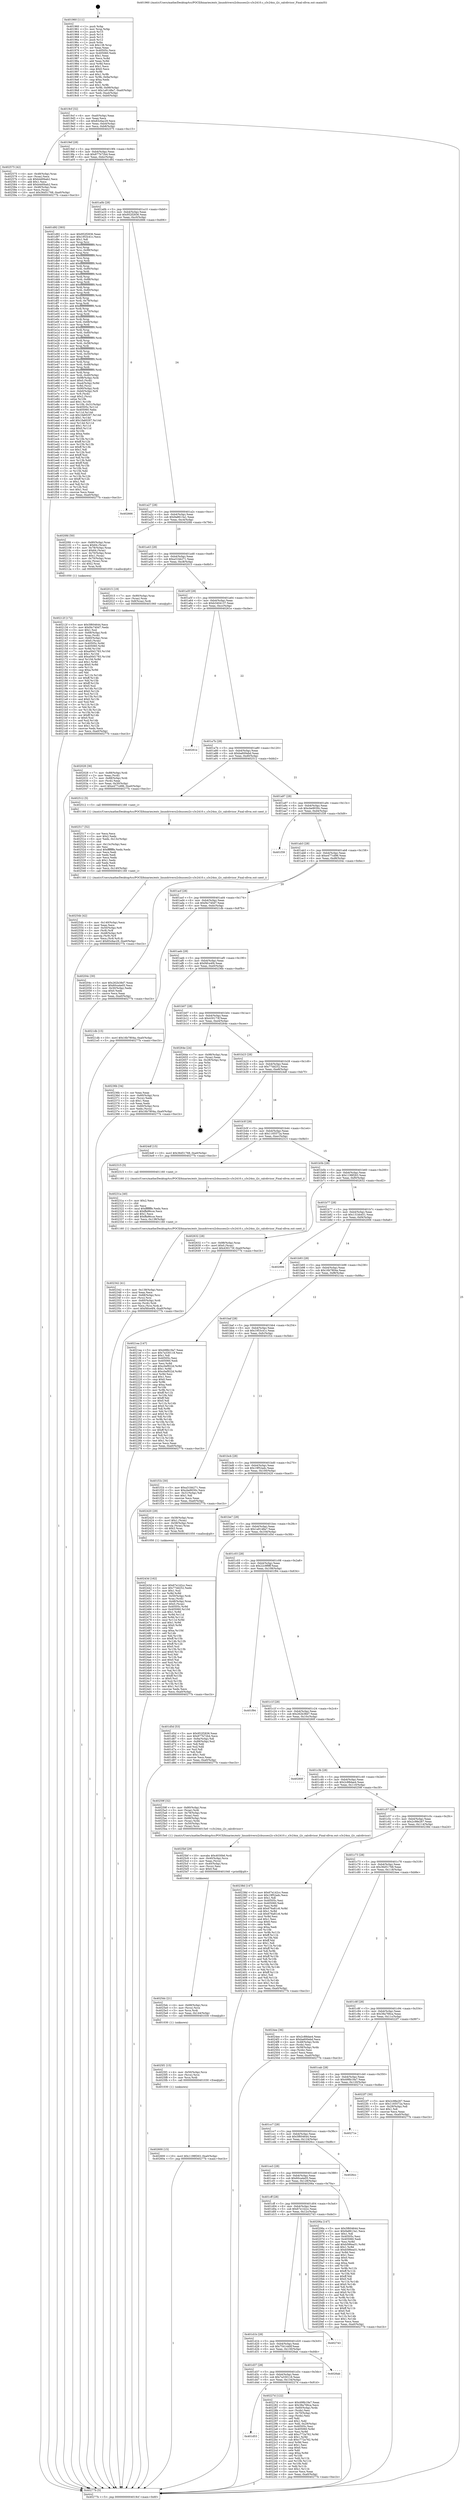 digraph "0x401960" {
  label = "0x401960 (/mnt/c/Users/mathe/Desktop/tcc/POCII/binaries/extr_linuxdriversi2cbussesi2c-s3c2410.c_s3c24xx_i2c_calcdivisor_Final-ollvm.out::main(0))"
  labelloc = "t"
  node[shape=record]

  Entry [label="",width=0.3,height=0.3,shape=circle,fillcolor=black,style=filled]
  "0x4019cf" [label="{
     0x4019cf [32]\l
     | [instrs]\l
     &nbsp;&nbsp;0x4019cf \<+6\>: mov -0xa0(%rbp),%eax\l
     &nbsp;&nbsp;0x4019d5 \<+2\>: mov %eax,%ecx\l
     &nbsp;&nbsp;0x4019d7 \<+6\>: sub $0x83c6ac29,%ecx\l
     &nbsp;&nbsp;0x4019dd \<+6\>: mov %eax,-0xb4(%rbp)\l
     &nbsp;&nbsp;0x4019e3 \<+6\>: mov %ecx,-0xb8(%rbp)\l
     &nbsp;&nbsp;0x4019e9 \<+6\>: je 0000000000402575 \<main+0xc15\>\l
  }"]
  "0x402575" [label="{
     0x402575 [42]\l
     | [instrs]\l
     &nbsp;&nbsp;0x402575 \<+4\>: mov -0x48(%rbp),%rax\l
     &nbsp;&nbsp;0x402579 \<+2\>: mov (%rax),%ecx\l
     &nbsp;&nbsp;0x40257b \<+6\>: sub $0xb4d0bab2,%ecx\l
     &nbsp;&nbsp;0x402581 \<+3\>: add $0x1,%ecx\l
     &nbsp;&nbsp;0x402584 \<+6\>: add $0xb4d0bab2,%ecx\l
     &nbsp;&nbsp;0x40258a \<+4\>: mov -0x48(%rbp),%rax\l
     &nbsp;&nbsp;0x40258e \<+2\>: mov %ecx,(%rax)\l
     &nbsp;&nbsp;0x402590 \<+10\>: movl $0x36d51768,-0xa0(%rbp)\l
     &nbsp;&nbsp;0x40259a \<+5\>: jmp 000000000040277b \<main+0xe1b\>\l
  }"]
  "0x4019ef" [label="{
     0x4019ef [28]\l
     | [instrs]\l
     &nbsp;&nbsp;0x4019ef \<+5\>: jmp 00000000004019f4 \<main+0x94\>\l
     &nbsp;&nbsp;0x4019f4 \<+6\>: mov -0xb4(%rbp),%eax\l
     &nbsp;&nbsp;0x4019fa \<+5\>: sub $0x877b72b4,%eax\l
     &nbsp;&nbsp;0x4019ff \<+6\>: mov %eax,-0xbc(%rbp)\l
     &nbsp;&nbsp;0x401a05 \<+6\>: je 0000000000401d92 \<main+0x432\>\l
  }"]
  Exit [label="",width=0.3,height=0.3,shape=circle,fillcolor=black,style=filled,peripheries=2]
  "0x401d92" [label="{
     0x401d92 [393]\l
     | [instrs]\l
     &nbsp;&nbsp;0x401d92 \<+5\>: mov $0x952f2836,%eax\l
     &nbsp;&nbsp;0x401d97 \<+5\>: mov $0x1953c41c,%ecx\l
     &nbsp;&nbsp;0x401d9c \<+2\>: mov $0x1,%dl\l
     &nbsp;&nbsp;0x401d9e \<+3\>: mov %rsp,%rsi\l
     &nbsp;&nbsp;0x401da1 \<+4\>: add $0xfffffffffffffff0,%rsi\l
     &nbsp;&nbsp;0x401da5 \<+3\>: mov %rsi,%rsp\l
     &nbsp;&nbsp;0x401da8 \<+7\>: mov %rsi,-0x98(%rbp)\l
     &nbsp;&nbsp;0x401daf \<+3\>: mov %rsp,%rsi\l
     &nbsp;&nbsp;0x401db2 \<+4\>: add $0xfffffffffffffff0,%rsi\l
     &nbsp;&nbsp;0x401db6 \<+3\>: mov %rsi,%rsp\l
     &nbsp;&nbsp;0x401db9 \<+3\>: mov %rsp,%rdi\l
     &nbsp;&nbsp;0x401dbc \<+4\>: add $0xfffffffffffffff0,%rdi\l
     &nbsp;&nbsp;0x401dc0 \<+3\>: mov %rdi,%rsp\l
     &nbsp;&nbsp;0x401dc3 \<+7\>: mov %rdi,-0x90(%rbp)\l
     &nbsp;&nbsp;0x401dca \<+3\>: mov %rsp,%rdi\l
     &nbsp;&nbsp;0x401dcd \<+4\>: add $0xfffffffffffffff0,%rdi\l
     &nbsp;&nbsp;0x401dd1 \<+3\>: mov %rdi,%rsp\l
     &nbsp;&nbsp;0x401dd4 \<+7\>: mov %rdi,-0x88(%rbp)\l
     &nbsp;&nbsp;0x401ddb \<+3\>: mov %rsp,%rdi\l
     &nbsp;&nbsp;0x401dde \<+4\>: add $0xfffffffffffffff0,%rdi\l
     &nbsp;&nbsp;0x401de2 \<+3\>: mov %rdi,%rsp\l
     &nbsp;&nbsp;0x401de5 \<+4\>: mov %rdi,-0x80(%rbp)\l
     &nbsp;&nbsp;0x401de9 \<+3\>: mov %rsp,%rdi\l
     &nbsp;&nbsp;0x401dec \<+4\>: add $0xfffffffffffffff0,%rdi\l
     &nbsp;&nbsp;0x401df0 \<+3\>: mov %rdi,%rsp\l
     &nbsp;&nbsp;0x401df3 \<+4\>: mov %rdi,-0x78(%rbp)\l
     &nbsp;&nbsp;0x401df7 \<+3\>: mov %rsp,%rdi\l
     &nbsp;&nbsp;0x401dfa \<+4\>: add $0xfffffffffffffff0,%rdi\l
     &nbsp;&nbsp;0x401dfe \<+3\>: mov %rdi,%rsp\l
     &nbsp;&nbsp;0x401e01 \<+4\>: mov %rdi,-0x70(%rbp)\l
     &nbsp;&nbsp;0x401e05 \<+3\>: mov %rsp,%rdi\l
     &nbsp;&nbsp;0x401e08 \<+4\>: add $0xfffffffffffffff0,%rdi\l
     &nbsp;&nbsp;0x401e0c \<+3\>: mov %rdi,%rsp\l
     &nbsp;&nbsp;0x401e0f \<+4\>: mov %rdi,-0x68(%rbp)\l
     &nbsp;&nbsp;0x401e13 \<+3\>: mov %rsp,%rdi\l
     &nbsp;&nbsp;0x401e16 \<+4\>: add $0xfffffffffffffff0,%rdi\l
     &nbsp;&nbsp;0x401e1a \<+3\>: mov %rdi,%rsp\l
     &nbsp;&nbsp;0x401e1d \<+4\>: mov %rdi,-0x60(%rbp)\l
     &nbsp;&nbsp;0x401e21 \<+3\>: mov %rsp,%rdi\l
     &nbsp;&nbsp;0x401e24 \<+4\>: add $0xfffffffffffffff0,%rdi\l
     &nbsp;&nbsp;0x401e28 \<+3\>: mov %rdi,%rsp\l
     &nbsp;&nbsp;0x401e2b \<+4\>: mov %rdi,-0x58(%rbp)\l
     &nbsp;&nbsp;0x401e2f \<+3\>: mov %rsp,%rdi\l
     &nbsp;&nbsp;0x401e32 \<+4\>: add $0xfffffffffffffff0,%rdi\l
     &nbsp;&nbsp;0x401e36 \<+3\>: mov %rdi,%rsp\l
     &nbsp;&nbsp;0x401e39 \<+4\>: mov %rdi,-0x50(%rbp)\l
     &nbsp;&nbsp;0x401e3d \<+3\>: mov %rsp,%rdi\l
     &nbsp;&nbsp;0x401e40 \<+4\>: add $0xfffffffffffffff0,%rdi\l
     &nbsp;&nbsp;0x401e44 \<+3\>: mov %rdi,%rsp\l
     &nbsp;&nbsp;0x401e47 \<+4\>: mov %rdi,-0x48(%rbp)\l
     &nbsp;&nbsp;0x401e4b \<+3\>: mov %rsp,%rdi\l
     &nbsp;&nbsp;0x401e4e \<+4\>: add $0xfffffffffffffff0,%rdi\l
     &nbsp;&nbsp;0x401e52 \<+3\>: mov %rdi,%rsp\l
     &nbsp;&nbsp;0x401e55 \<+4\>: mov %rdi,-0x40(%rbp)\l
     &nbsp;&nbsp;0x401e59 \<+7\>: mov -0x98(%rbp),%rdi\l
     &nbsp;&nbsp;0x401e60 \<+6\>: movl $0x0,(%rdi)\l
     &nbsp;&nbsp;0x401e66 \<+7\>: mov -0xa4(%rbp),%r8d\l
     &nbsp;&nbsp;0x401e6d \<+3\>: mov %r8d,(%rsi)\l
     &nbsp;&nbsp;0x401e70 \<+7\>: mov -0x90(%rbp),%rdi\l
     &nbsp;&nbsp;0x401e77 \<+7\>: mov -0xb0(%rbp),%r9\l
     &nbsp;&nbsp;0x401e7e \<+3\>: mov %r9,(%rdi)\l
     &nbsp;&nbsp;0x401e81 \<+3\>: cmpl $0x2,(%rsi)\l
     &nbsp;&nbsp;0x401e84 \<+4\>: setne %r10b\l
     &nbsp;&nbsp;0x401e88 \<+4\>: and $0x1,%r10b\l
     &nbsp;&nbsp;0x401e8c \<+4\>: mov %r10b,-0x31(%rbp)\l
     &nbsp;&nbsp;0x401e90 \<+8\>: mov 0x40505c,%r11d\l
     &nbsp;&nbsp;0x401e98 \<+7\>: mov 0x405060,%ebx\l
     &nbsp;&nbsp;0x401e9f \<+3\>: mov %r11d,%r14d\l
     &nbsp;&nbsp;0x401ea2 \<+7\>: sub $0x1fa60297,%r14d\l
     &nbsp;&nbsp;0x401ea9 \<+4\>: sub $0x1,%r14d\l
     &nbsp;&nbsp;0x401ead \<+7\>: add $0x1fa60297,%r14d\l
     &nbsp;&nbsp;0x401eb4 \<+4\>: imul %r14d,%r11d\l
     &nbsp;&nbsp;0x401eb8 \<+4\>: and $0x1,%r11d\l
     &nbsp;&nbsp;0x401ebc \<+4\>: cmp $0x0,%r11d\l
     &nbsp;&nbsp;0x401ec0 \<+4\>: sete %r10b\l
     &nbsp;&nbsp;0x401ec4 \<+3\>: cmp $0xa,%ebx\l
     &nbsp;&nbsp;0x401ec7 \<+4\>: setl %r15b\l
     &nbsp;&nbsp;0x401ecb \<+3\>: mov %r10b,%r12b\l
     &nbsp;&nbsp;0x401ece \<+4\>: xor $0xff,%r12b\l
     &nbsp;&nbsp;0x401ed2 \<+3\>: mov %r15b,%r13b\l
     &nbsp;&nbsp;0x401ed5 \<+4\>: xor $0xff,%r13b\l
     &nbsp;&nbsp;0x401ed9 \<+3\>: xor $0x1,%dl\l
     &nbsp;&nbsp;0x401edc \<+3\>: mov %r12b,%sil\l
     &nbsp;&nbsp;0x401edf \<+4\>: and $0xff,%sil\l
     &nbsp;&nbsp;0x401ee3 \<+3\>: and %dl,%r10b\l
     &nbsp;&nbsp;0x401ee6 \<+3\>: mov %r13b,%dil\l
     &nbsp;&nbsp;0x401ee9 \<+4\>: and $0xff,%dil\l
     &nbsp;&nbsp;0x401eed \<+3\>: and %dl,%r15b\l
     &nbsp;&nbsp;0x401ef0 \<+3\>: or %r10b,%sil\l
     &nbsp;&nbsp;0x401ef3 \<+3\>: or %r15b,%dil\l
     &nbsp;&nbsp;0x401ef6 \<+3\>: xor %dil,%sil\l
     &nbsp;&nbsp;0x401ef9 \<+3\>: or %r13b,%r12b\l
     &nbsp;&nbsp;0x401efc \<+4\>: xor $0xff,%r12b\l
     &nbsp;&nbsp;0x401f00 \<+3\>: or $0x1,%dl\l
     &nbsp;&nbsp;0x401f03 \<+3\>: and %dl,%r12b\l
     &nbsp;&nbsp;0x401f06 \<+3\>: or %r12b,%sil\l
     &nbsp;&nbsp;0x401f09 \<+4\>: test $0x1,%sil\l
     &nbsp;&nbsp;0x401f0d \<+3\>: cmovne %ecx,%eax\l
     &nbsp;&nbsp;0x401f10 \<+6\>: mov %eax,-0xa0(%rbp)\l
     &nbsp;&nbsp;0x401f16 \<+5\>: jmp 000000000040277b \<main+0xe1b\>\l
  }"]
  "0x401a0b" [label="{
     0x401a0b [28]\l
     | [instrs]\l
     &nbsp;&nbsp;0x401a0b \<+5\>: jmp 0000000000401a10 \<main+0xb0\>\l
     &nbsp;&nbsp;0x401a10 \<+6\>: mov -0xb4(%rbp),%eax\l
     &nbsp;&nbsp;0x401a16 \<+5\>: sub $0x952f2836,%eax\l
     &nbsp;&nbsp;0x401a1b \<+6\>: mov %eax,-0xc0(%rbp)\l
     &nbsp;&nbsp;0x401a21 \<+6\>: je 0000000000402666 \<main+0xd06\>\l
  }"]
  "0x402600" [label="{
     0x402600 [15]\l
     | [instrs]\l
     &nbsp;&nbsp;0x402600 \<+10\>: movl $0x1198f263,-0xa0(%rbp)\l
     &nbsp;&nbsp;0x40260a \<+5\>: jmp 000000000040277b \<main+0xe1b\>\l
  }"]
  "0x402666" [label="{
     0x402666\l
  }", style=dashed]
  "0x401a27" [label="{
     0x401a27 [28]\l
     | [instrs]\l
     &nbsp;&nbsp;0x401a27 \<+5\>: jmp 0000000000401a2c \<main+0xcc\>\l
     &nbsp;&nbsp;0x401a2c \<+6\>: mov -0xb4(%rbp),%eax\l
     &nbsp;&nbsp;0x401a32 \<+5\>: sub $0x9a8613a1,%eax\l
     &nbsp;&nbsp;0x401a37 \<+6\>: mov %eax,-0xc4(%rbp)\l
     &nbsp;&nbsp;0x401a3d \<+6\>: je 00000000004020fd \<main+0x79d\>\l
  }"]
  "0x4025f1" [label="{
     0x4025f1 [15]\l
     | [instrs]\l
     &nbsp;&nbsp;0x4025f1 \<+4\>: mov -0x50(%rbp),%rcx\l
     &nbsp;&nbsp;0x4025f5 \<+3\>: mov (%rcx),%rcx\l
     &nbsp;&nbsp;0x4025f8 \<+3\>: mov %rcx,%rdi\l
     &nbsp;&nbsp;0x4025fb \<+5\>: call 0000000000401030 \<free@plt\>\l
     | [calls]\l
     &nbsp;&nbsp;0x401030 \{1\} (unknown)\l
  }"]
  "0x4020fd" [label="{
     0x4020fd [50]\l
     | [instrs]\l
     &nbsp;&nbsp;0x4020fd \<+4\>: mov -0x80(%rbp),%rax\l
     &nbsp;&nbsp;0x402101 \<+7\>: movq $0x64,(%rax)\l
     &nbsp;&nbsp;0x402108 \<+4\>: mov -0x78(%rbp),%rax\l
     &nbsp;&nbsp;0x40210c \<+6\>: movl $0x64,(%rax)\l
     &nbsp;&nbsp;0x402112 \<+4\>: mov -0x70(%rbp),%rax\l
     &nbsp;&nbsp;0x402116 \<+6\>: movl $0x1,(%rax)\l
     &nbsp;&nbsp;0x40211c \<+4\>: mov -0x70(%rbp),%rax\l
     &nbsp;&nbsp;0x402120 \<+3\>: movslq (%rax),%rax\l
     &nbsp;&nbsp;0x402123 \<+4\>: shl $0x2,%rax\l
     &nbsp;&nbsp;0x402127 \<+3\>: mov %rax,%rdi\l
     &nbsp;&nbsp;0x40212a \<+5\>: call 0000000000401050 \<malloc@plt\>\l
     | [calls]\l
     &nbsp;&nbsp;0x401050 \{1\} (unknown)\l
  }"]
  "0x401a43" [label="{
     0x401a43 [28]\l
     | [instrs]\l
     &nbsp;&nbsp;0x401a43 \<+5\>: jmp 0000000000401a48 \<main+0xe8\>\l
     &nbsp;&nbsp;0x401a48 \<+6\>: mov -0xb4(%rbp),%eax\l
     &nbsp;&nbsp;0x401a4e \<+5\>: sub $0xa31bb271,%eax\l
     &nbsp;&nbsp;0x401a53 \<+6\>: mov %eax,-0xc8(%rbp)\l
     &nbsp;&nbsp;0x401a59 \<+6\>: je 0000000000402015 \<main+0x6b5\>\l
  }"]
  "0x4025dc" [label="{
     0x4025dc [21]\l
     | [instrs]\l
     &nbsp;&nbsp;0x4025dc \<+4\>: mov -0x68(%rbp),%rcx\l
     &nbsp;&nbsp;0x4025e0 \<+3\>: mov (%rcx),%rcx\l
     &nbsp;&nbsp;0x4025e3 \<+3\>: mov %rcx,%rdi\l
     &nbsp;&nbsp;0x4025e6 \<+6\>: mov %eax,-0x144(%rbp)\l
     &nbsp;&nbsp;0x4025ec \<+5\>: call 0000000000401030 \<free@plt\>\l
     | [calls]\l
     &nbsp;&nbsp;0x401030 \{1\} (unknown)\l
  }"]
  "0x402015" [label="{
     0x402015 [19]\l
     | [instrs]\l
     &nbsp;&nbsp;0x402015 \<+7\>: mov -0x90(%rbp),%rax\l
     &nbsp;&nbsp;0x40201c \<+3\>: mov (%rax),%rax\l
     &nbsp;&nbsp;0x40201f \<+4\>: mov 0x8(%rax),%rdi\l
     &nbsp;&nbsp;0x402023 \<+5\>: call 0000000000401060 \<atoi@plt\>\l
     | [calls]\l
     &nbsp;&nbsp;0x401060 \{1\} (unknown)\l
  }"]
  "0x401a5f" [label="{
     0x401a5f [28]\l
     | [instrs]\l
     &nbsp;&nbsp;0x401a5f \<+5\>: jmp 0000000000401a64 \<main+0x104\>\l
     &nbsp;&nbsp;0x401a64 \<+6\>: mov -0xb4(%rbp),%eax\l
     &nbsp;&nbsp;0x401a6a \<+5\>: sub $0xb3404137,%eax\l
     &nbsp;&nbsp;0x401a6f \<+6\>: mov %eax,-0xcc(%rbp)\l
     &nbsp;&nbsp;0x401a75 \<+6\>: je 000000000040261e \<main+0xcbe\>\l
  }"]
  "0x4025bf" [label="{
     0x4025bf [29]\l
     | [instrs]\l
     &nbsp;&nbsp;0x4025bf \<+10\>: movabs $0x4030b6,%rdi\l
     &nbsp;&nbsp;0x4025c9 \<+4\>: mov -0x40(%rbp),%rcx\l
     &nbsp;&nbsp;0x4025cd \<+2\>: mov %eax,(%rcx)\l
     &nbsp;&nbsp;0x4025cf \<+4\>: mov -0x40(%rbp),%rcx\l
     &nbsp;&nbsp;0x4025d3 \<+2\>: mov (%rcx),%esi\l
     &nbsp;&nbsp;0x4025d5 \<+2\>: mov $0x0,%al\l
     &nbsp;&nbsp;0x4025d7 \<+5\>: call 0000000000401040 \<printf@plt\>\l
     | [calls]\l
     &nbsp;&nbsp;0x401040 \{1\} (unknown)\l
  }"]
  "0x40261e" [label="{
     0x40261e\l
  }", style=dashed]
  "0x401a7b" [label="{
     0x401a7b [28]\l
     | [instrs]\l
     &nbsp;&nbsp;0x401a7b \<+5\>: jmp 0000000000401a80 \<main+0x120\>\l
     &nbsp;&nbsp;0x401a80 \<+6\>: mov -0xb4(%rbp),%eax\l
     &nbsp;&nbsp;0x401a86 \<+5\>: sub $0xba600ebd,%eax\l
     &nbsp;&nbsp;0x401a8b \<+6\>: mov %eax,-0xd0(%rbp)\l
     &nbsp;&nbsp;0x401a91 \<+6\>: je 0000000000402512 \<main+0xbb2\>\l
  }"]
  "0x40254b" [label="{
     0x40254b [42]\l
     | [instrs]\l
     &nbsp;&nbsp;0x40254b \<+6\>: mov -0x140(%rbp),%ecx\l
     &nbsp;&nbsp;0x402551 \<+3\>: imul %eax,%ecx\l
     &nbsp;&nbsp;0x402554 \<+4\>: mov -0x50(%rbp),%r8\l
     &nbsp;&nbsp;0x402558 \<+3\>: mov (%r8),%r8\l
     &nbsp;&nbsp;0x40255b \<+4\>: mov -0x48(%rbp),%r9\l
     &nbsp;&nbsp;0x40255f \<+3\>: movslq (%r9),%r9\l
     &nbsp;&nbsp;0x402562 \<+4\>: mov %ecx,(%r8,%r9,4)\l
     &nbsp;&nbsp;0x402566 \<+10\>: movl $0x83c6ac29,-0xa0(%rbp)\l
     &nbsp;&nbsp;0x402570 \<+5\>: jmp 000000000040277b \<main+0xe1b\>\l
  }"]
  "0x402512" [label="{
     0x402512 [5]\l
     | [instrs]\l
     &nbsp;&nbsp;0x402512 \<+5\>: call 0000000000401160 \<next_i\>\l
     | [calls]\l
     &nbsp;&nbsp;0x401160 \{1\} (/mnt/c/Users/mathe/Desktop/tcc/POCII/binaries/extr_linuxdriversi2cbussesi2c-s3c2410.c_s3c24xx_i2c_calcdivisor_Final-ollvm.out::next_i)\l
  }"]
  "0x401a97" [label="{
     0x401a97 [28]\l
     | [instrs]\l
     &nbsp;&nbsp;0x401a97 \<+5\>: jmp 0000000000401a9c \<main+0x13c\>\l
     &nbsp;&nbsp;0x401a9c \<+6\>: mov -0xb4(%rbp),%eax\l
     &nbsp;&nbsp;0x401aa2 \<+5\>: sub $0xcbe9030c,%eax\l
     &nbsp;&nbsp;0x401aa7 \<+6\>: mov %eax,-0xd4(%rbp)\l
     &nbsp;&nbsp;0x401aad \<+6\>: je 0000000000401f39 \<main+0x5d9\>\l
  }"]
  "0x402517" [label="{
     0x402517 [52]\l
     | [instrs]\l
     &nbsp;&nbsp;0x402517 \<+2\>: xor %ecx,%ecx\l
     &nbsp;&nbsp;0x402519 \<+5\>: mov $0x2,%edx\l
     &nbsp;&nbsp;0x40251e \<+6\>: mov %edx,-0x13c(%rbp)\l
     &nbsp;&nbsp;0x402524 \<+1\>: cltd\l
     &nbsp;&nbsp;0x402525 \<+6\>: mov -0x13c(%rbp),%esi\l
     &nbsp;&nbsp;0x40252b \<+2\>: idiv %esi\l
     &nbsp;&nbsp;0x40252d \<+6\>: imul $0xfffffffe,%edx,%edx\l
     &nbsp;&nbsp;0x402533 \<+2\>: mov %ecx,%edi\l
     &nbsp;&nbsp;0x402535 \<+2\>: sub %edx,%edi\l
     &nbsp;&nbsp;0x402537 \<+2\>: mov %ecx,%edx\l
     &nbsp;&nbsp;0x402539 \<+3\>: sub $0x1,%edx\l
     &nbsp;&nbsp;0x40253c \<+2\>: add %edx,%edi\l
     &nbsp;&nbsp;0x40253e \<+2\>: sub %edi,%ecx\l
     &nbsp;&nbsp;0x402540 \<+6\>: mov %ecx,-0x140(%rbp)\l
     &nbsp;&nbsp;0x402546 \<+5\>: call 0000000000401160 \<next_i\>\l
     | [calls]\l
     &nbsp;&nbsp;0x401160 \{1\} (/mnt/c/Users/mathe/Desktop/tcc/POCII/binaries/extr_linuxdriversi2cbussesi2c-s3c2410.c_s3c24xx_i2c_calcdivisor_Final-ollvm.out::next_i)\l
  }"]
  "0x401f39" [label="{
     0x401f39\l
  }", style=dashed]
  "0x401ab3" [label="{
     0x401ab3 [28]\l
     | [instrs]\l
     &nbsp;&nbsp;0x401ab3 \<+5\>: jmp 0000000000401ab8 \<main+0x158\>\l
     &nbsp;&nbsp;0x401ab8 \<+6\>: mov -0xb4(%rbp),%eax\l
     &nbsp;&nbsp;0x401abe \<+5\>: sub $0xe477cd96,%eax\l
     &nbsp;&nbsp;0x401ac3 \<+6\>: mov %eax,-0xd8(%rbp)\l
     &nbsp;&nbsp;0x401ac9 \<+6\>: je 000000000040204c \<main+0x6ec\>\l
  }"]
  "0x40243d" [label="{
     0x40243d [162]\l
     | [instrs]\l
     &nbsp;&nbsp;0x40243d \<+5\>: mov $0x67e142cc,%ecx\l
     &nbsp;&nbsp;0x402442 \<+5\>: mov $0x77dd252,%edx\l
     &nbsp;&nbsp;0x402447 \<+3\>: mov $0x1,%sil\l
     &nbsp;&nbsp;0x40244a \<+3\>: xor %r8d,%r8d\l
     &nbsp;&nbsp;0x40244d \<+4\>: mov -0x50(%rbp),%rdi\l
     &nbsp;&nbsp;0x402451 \<+3\>: mov %rax,(%rdi)\l
     &nbsp;&nbsp;0x402454 \<+4\>: mov -0x48(%rbp),%rax\l
     &nbsp;&nbsp;0x402458 \<+6\>: movl $0x0,(%rax)\l
     &nbsp;&nbsp;0x40245e \<+8\>: mov 0x40505c,%r9d\l
     &nbsp;&nbsp;0x402466 \<+8\>: mov 0x405060,%r10d\l
     &nbsp;&nbsp;0x40246e \<+4\>: sub $0x1,%r8d\l
     &nbsp;&nbsp;0x402472 \<+3\>: mov %r9d,%r11d\l
     &nbsp;&nbsp;0x402475 \<+3\>: add %r8d,%r11d\l
     &nbsp;&nbsp;0x402478 \<+4\>: imul %r11d,%r9d\l
     &nbsp;&nbsp;0x40247c \<+4\>: and $0x1,%r9d\l
     &nbsp;&nbsp;0x402480 \<+4\>: cmp $0x0,%r9d\l
     &nbsp;&nbsp;0x402484 \<+3\>: sete %bl\l
     &nbsp;&nbsp;0x402487 \<+4\>: cmp $0xa,%r10d\l
     &nbsp;&nbsp;0x40248b \<+4\>: setl %r14b\l
     &nbsp;&nbsp;0x40248f \<+3\>: mov %bl,%r15b\l
     &nbsp;&nbsp;0x402492 \<+4\>: xor $0xff,%r15b\l
     &nbsp;&nbsp;0x402496 \<+3\>: mov %r14b,%r12b\l
     &nbsp;&nbsp;0x402499 \<+4\>: xor $0xff,%r12b\l
     &nbsp;&nbsp;0x40249d \<+4\>: xor $0x0,%sil\l
     &nbsp;&nbsp;0x4024a1 \<+3\>: mov %r15b,%r13b\l
     &nbsp;&nbsp;0x4024a4 \<+4\>: and $0x0,%r13b\l
     &nbsp;&nbsp;0x4024a8 \<+3\>: and %sil,%bl\l
     &nbsp;&nbsp;0x4024ab \<+3\>: mov %r12b,%al\l
     &nbsp;&nbsp;0x4024ae \<+2\>: and $0x0,%al\l
     &nbsp;&nbsp;0x4024b0 \<+3\>: and %sil,%r14b\l
     &nbsp;&nbsp;0x4024b3 \<+3\>: or %bl,%r13b\l
     &nbsp;&nbsp;0x4024b6 \<+3\>: or %r14b,%al\l
     &nbsp;&nbsp;0x4024b9 \<+3\>: xor %al,%r13b\l
     &nbsp;&nbsp;0x4024bc \<+3\>: or %r12b,%r15b\l
     &nbsp;&nbsp;0x4024bf \<+4\>: xor $0xff,%r15b\l
     &nbsp;&nbsp;0x4024c3 \<+4\>: or $0x0,%sil\l
     &nbsp;&nbsp;0x4024c7 \<+3\>: and %sil,%r15b\l
     &nbsp;&nbsp;0x4024ca \<+3\>: or %r15b,%r13b\l
     &nbsp;&nbsp;0x4024cd \<+4\>: test $0x1,%r13b\l
     &nbsp;&nbsp;0x4024d1 \<+3\>: cmovne %edx,%ecx\l
     &nbsp;&nbsp;0x4024d4 \<+6\>: mov %ecx,-0xa0(%rbp)\l
     &nbsp;&nbsp;0x4024da \<+5\>: jmp 000000000040277b \<main+0xe1b\>\l
  }"]
  "0x40204c" [label="{
     0x40204c [30]\l
     | [instrs]\l
     &nbsp;&nbsp;0x40204c \<+5\>: mov $0x262b38d7,%eax\l
     &nbsp;&nbsp;0x402051 \<+5\>: mov $0x60ca4e05,%ecx\l
     &nbsp;&nbsp;0x402056 \<+3\>: mov -0x30(%rbp),%edx\l
     &nbsp;&nbsp;0x402059 \<+3\>: cmp $0x0,%edx\l
     &nbsp;&nbsp;0x40205c \<+3\>: cmove %ecx,%eax\l
     &nbsp;&nbsp;0x40205f \<+6\>: mov %eax,-0xa0(%rbp)\l
     &nbsp;&nbsp;0x402065 \<+5\>: jmp 000000000040277b \<main+0xe1b\>\l
  }"]
  "0x401acf" [label="{
     0x401acf [28]\l
     | [instrs]\l
     &nbsp;&nbsp;0x401acf \<+5\>: jmp 0000000000401ad4 \<main+0x174\>\l
     &nbsp;&nbsp;0x401ad4 \<+6\>: mov -0xb4(%rbp),%eax\l
     &nbsp;&nbsp;0x401ada \<+5\>: sub $0xf4c740d7,%eax\l
     &nbsp;&nbsp;0x401adf \<+6\>: mov %eax,-0xdc(%rbp)\l
     &nbsp;&nbsp;0x401ae5 \<+6\>: je 00000000004021db \<main+0x87b\>\l
  }"]
  "0x402342" [label="{
     0x402342 [41]\l
     | [instrs]\l
     &nbsp;&nbsp;0x402342 \<+6\>: mov -0x138(%rbp),%ecx\l
     &nbsp;&nbsp;0x402348 \<+3\>: imul %eax,%ecx\l
     &nbsp;&nbsp;0x40234b \<+4\>: mov -0x68(%rbp),%rsi\l
     &nbsp;&nbsp;0x40234f \<+3\>: mov (%rsi),%rsi\l
     &nbsp;&nbsp;0x402352 \<+4\>: mov -0x60(%rbp),%rdi\l
     &nbsp;&nbsp;0x402356 \<+3\>: movslq (%rdi),%rdi\l
     &nbsp;&nbsp;0x402359 \<+3\>: mov %ecx,(%rsi,%rdi,4)\l
     &nbsp;&nbsp;0x40235c \<+10\>: movl $0xf4fce4f4,-0xa0(%rbp)\l
     &nbsp;&nbsp;0x402366 \<+5\>: jmp 000000000040277b \<main+0xe1b\>\l
  }"]
  "0x4021db" [label="{
     0x4021db [15]\l
     | [instrs]\l
     &nbsp;&nbsp;0x4021db \<+10\>: movl $0x16b7804a,-0xa0(%rbp)\l
     &nbsp;&nbsp;0x4021e5 \<+5\>: jmp 000000000040277b \<main+0xe1b\>\l
  }"]
  "0x401aeb" [label="{
     0x401aeb [28]\l
     | [instrs]\l
     &nbsp;&nbsp;0x401aeb \<+5\>: jmp 0000000000401af0 \<main+0x190\>\l
     &nbsp;&nbsp;0x401af0 \<+6\>: mov -0xb4(%rbp),%eax\l
     &nbsp;&nbsp;0x401af6 \<+5\>: sub $0xf4fce4f4,%eax\l
     &nbsp;&nbsp;0x401afb \<+6\>: mov %eax,-0xe0(%rbp)\l
     &nbsp;&nbsp;0x401b01 \<+6\>: je 000000000040236b \<main+0xa0b\>\l
  }"]
  "0x40231a" [label="{
     0x40231a [40]\l
     | [instrs]\l
     &nbsp;&nbsp;0x40231a \<+5\>: mov $0x2,%ecx\l
     &nbsp;&nbsp;0x40231f \<+1\>: cltd\l
     &nbsp;&nbsp;0x402320 \<+2\>: idiv %ecx\l
     &nbsp;&nbsp;0x402322 \<+6\>: imul $0xfffffffe,%edx,%ecx\l
     &nbsp;&nbsp;0x402328 \<+6\>: sub $0xffa96cce,%ecx\l
     &nbsp;&nbsp;0x40232e \<+3\>: add $0x1,%ecx\l
     &nbsp;&nbsp;0x402331 \<+6\>: add $0xffa96cce,%ecx\l
     &nbsp;&nbsp;0x402337 \<+6\>: mov %ecx,-0x138(%rbp)\l
     &nbsp;&nbsp;0x40233d \<+5\>: call 0000000000401160 \<next_i\>\l
     | [calls]\l
     &nbsp;&nbsp;0x401160 \{1\} (/mnt/c/Users/mathe/Desktop/tcc/POCII/binaries/extr_linuxdriversi2cbussesi2c-s3c2410.c_s3c24xx_i2c_calcdivisor_Final-ollvm.out::next_i)\l
  }"]
  "0x40236b" [label="{
     0x40236b [34]\l
     | [instrs]\l
     &nbsp;&nbsp;0x40236b \<+2\>: xor %eax,%eax\l
     &nbsp;&nbsp;0x40236d \<+4\>: mov -0x60(%rbp),%rcx\l
     &nbsp;&nbsp;0x402371 \<+2\>: mov (%rcx),%edx\l
     &nbsp;&nbsp;0x402373 \<+3\>: sub $0x1,%eax\l
     &nbsp;&nbsp;0x402376 \<+2\>: sub %eax,%edx\l
     &nbsp;&nbsp;0x402378 \<+4\>: mov -0x60(%rbp),%rcx\l
     &nbsp;&nbsp;0x40237c \<+2\>: mov %edx,(%rcx)\l
     &nbsp;&nbsp;0x40237e \<+10\>: movl $0x16b7804a,-0xa0(%rbp)\l
     &nbsp;&nbsp;0x402388 \<+5\>: jmp 000000000040277b \<main+0xe1b\>\l
  }"]
  "0x401b07" [label="{
     0x401b07 [28]\l
     | [instrs]\l
     &nbsp;&nbsp;0x401b07 \<+5\>: jmp 0000000000401b0c \<main+0x1ac\>\l
     &nbsp;&nbsp;0x401b0c \<+6\>: mov -0xb4(%rbp),%eax\l
     &nbsp;&nbsp;0x401b12 \<+5\>: sub $0x430173f,%eax\l
     &nbsp;&nbsp;0x401b17 \<+6\>: mov %eax,-0xe4(%rbp)\l
     &nbsp;&nbsp;0x401b1d \<+6\>: je 000000000040264e \<main+0xcee\>\l
  }"]
  "0x401d53" [label="{
     0x401d53\l
  }", style=dashed]
  "0x40264e" [label="{
     0x40264e [24]\l
     | [instrs]\l
     &nbsp;&nbsp;0x40264e \<+7\>: mov -0x98(%rbp),%rax\l
     &nbsp;&nbsp;0x402655 \<+2\>: mov (%rax),%eax\l
     &nbsp;&nbsp;0x402657 \<+4\>: lea -0x28(%rbp),%rsp\l
     &nbsp;&nbsp;0x40265b \<+1\>: pop %rbx\l
     &nbsp;&nbsp;0x40265c \<+2\>: pop %r12\l
     &nbsp;&nbsp;0x40265e \<+2\>: pop %r13\l
     &nbsp;&nbsp;0x402660 \<+2\>: pop %r14\l
     &nbsp;&nbsp;0x402662 \<+2\>: pop %r15\l
     &nbsp;&nbsp;0x402664 \<+1\>: pop %rbp\l
     &nbsp;&nbsp;0x402665 \<+1\>: ret\l
  }"]
  "0x401b23" [label="{
     0x401b23 [28]\l
     | [instrs]\l
     &nbsp;&nbsp;0x401b23 \<+5\>: jmp 0000000000401b28 \<main+0x1c8\>\l
     &nbsp;&nbsp;0x401b28 \<+6\>: mov -0xb4(%rbp),%eax\l
     &nbsp;&nbsp;0x401b2e \<+5\>: sub $0x77dd252,%eax\l
     &nbsp;&nbsp;0x401b33 \<+6\>: mov %eax,-0xe8(%rbp)\l
     &nbsp;&nbsp;0x401b39 \<+6\>: je 00000000004024df \<main+0xb7f\>\l
  }"]
  "0x40227d" [label="{
     0x40227d [122]\l
     | [instrs]\l
     &nbsp;&nbsp;0x40227d \<+5\>: mov $0x498b19a7,%eax\l
     &nbsp;&nbsp;0x402282 \<+5\>: mov $0x38a766ca,%ecx\l
     &nbsp;&nbsp;0x402287 \<+4\>: mov -0x60(%rbp),%rdx\l
     &nbsp;&nbsp;0x40228b \<+2\>: mov (%rdx),%esi\l
     &nbsp;&nbsp;0x40228d \<+4\>: mov -0x70(%rbp),%rdx\l
     &nbsp;&nbsp;0x402291 \<+2\>: cmp (%rdx),%esi\l
     &nbsp;&nbsp;0x402293 \<+4\>: setl %dil\l
     &nbsp;&nbsp;0x402297 \<+4\>: and $0x1,%dil\l
     &nbsp;&nbsp;0x40229b \<+4\>: mov %dil,-0x29(%rbp)\l
     &nbsp;&nbsp;0x40229f \<+7\>: mov 0x40505c,%esi\l
     &nbsp;&nbsp;0x4022a6 \<+8\>: mov 0x405060,%r8d\l
     &nbsp;&nbsp;0x4022ae \<+3\>: mov %esi,%r9d\l
     &nbsp;&nbsp;0x4022b1 \<+7\>: add $0xc772a762,%r9d\l
     &nbsp;&nbsp;0x4022b8 \<+4\>: sub $0x1,%r9d\l
     &nbsp;&nbsp;0x4022bc \<+7\>: sub $0xc772a762,%r9d\l
     &nbsp;&nbsp;0x4022c3 \<+4\>: imul %r9d,%esi\l
     &nbsp;&nbsp;0x4022c7 \<+3\>: and $0x1,%esi\l
     &nbsp;&nbsp;0x4022ca \<+3\>: cmp $0x0,%esi\l
     &nbsp;&nbsp;0x4022cd \<+4\>: sete %dil\l
     &nbsp;&nbsp;0x4022d1 \<+4\>: cmp $0xa,%r8d\l
     &nbsp;&nbsp;0x4022d5 \<+4\>: setl %r10b\l
     &nbsp;&nbsp;0x4022d9 \<+3\>: mov %dil,%r11b\l
     &nbsp;&nbsp;0x4022dc \<+3\>: and %r10b,%r11b\l
     &nbsp;&nbsp;0x4022df \<+3\>: xor %r10b,%dil\l
     &nbsp;&nbsp;0x4022e2 \<+3\>: or %dil,%r11b\l
     &nbsp;&nbsp;0x4022e5 \<+4\>: test $0x1,%r11b\l
     &nbsp;&nbsp;0x4022e9 \<+3\>: cmovne %ecx,%eax\l
     &nbsp;&nbsp;0x4022ec \<+6\>: mov %eax,-0xa0(%rbp)\l
     &nbsp;&nbsp;0x4022f2 \<+5\>: jmp 000000000040277b \<main+0xe1b\>\l
  }"]
  "0x4024df" [label="{
     0x4024df [15]\l
     | [instrs]\l
     &nbsp;&nbsp;0x4024df \<+10\>: movl $0x36d51768,-0xa0(%rbp)\l
     &nbsp;&nbsp;0x4024e9 \<+5\>: jmp 000000000040277b \<main+0xe1b\>\l
  }"]
  "0x401b3f" [label="{
     0x401b3f [28]\l
     | [instrs]\l
     &nbsp;&nbsp;0x401b3f \<+5\>: jmp 0000000000401b44 \<main+0x1e4\>\l
     &nbsp;&nbsp;0x401b44 \<+6\>: mov -0xb4(%rbp),%eax\l
     &nbsp;&nbsp;0x401b4a \<+5\>: sub $0x1165572a,%eax\l
     &nbsp;&nbsp;0x401b4f \<+6\>: mov %eax,-0xec(%rbp)\l
     &nbsp;&nbsp;0x401b55 \<+6\>: je 0000000000402315 \<main+0x9b5\>\l
  }"]
  "0x401d37" [label="{
     0x401d37 [28]\l
     | [instrs]\l
     &nbsp;&nbsp;0x401d37 \<+5\>: jmp 0000000000401d3c \<main+0x3dc\>\l
     &nbsp;&nbsp;0x401d3c \<+6\>: mov -0xb4(%rbp),%eax\l
     &nbsp;&nbsp;0x401d42 \<+5\>: sub $0x7a330118,%eax\l
     &nbsp;&nbsp;0x401d47 \<+6\>: mov %eax,-0x134(%rbp)\l
     &nbsp;&nbsp;0x401d4d \<+6\>: je 000000000040227d \<main+0x91d\>\l
  }"]
  "0x402315" [label="{
     0x402315 [5]\l
     | [instrs]\l
     &nbsp;&nbsp;0x402315 \<+5\>: call 0000000000401160 \<next_i\>\l
     | [calls]\l
     &nbsp;&nbsp;0x401160 \{1\} (/mnt/c/Users/mathe/Desktop/tcc/POCII/binaries/extr_linuxdriversi2cbussesi2c-s3c2410.c_s3c24xx_i2c_calcdivisor_Final-ollvm.out::next_i)\l
  }"]
  "0x401b5b" [label="{
     0x401b5b [28]\l
     | [instrs]\l
     &nbsp;&nbsp;0x401b5b \<+5\>: jmp 0000000000401b60 \<main+0x200\>\l
     &nbsp;&nbsp;0x401b60 \<+6\>: mov -0xb4(%rbp),%eax\l
     &nbsp;&nbsp;0x401b66 \<+5\>: sub $0x1198f263,%eax\l
     &nbsp;&nbsp;0x401b6b \<+6\>: mov %eax,-0xf0(%rbp)\l
     &nbsp;&nbsp;0x401b71 \<+6\>: je 0000000000402632 \<main+0xcd2\>\l
  }"]
  "0x4026ab" [label="{
     0x4026ab\l
  }", style=dashed]
  "0x402632" [label="{
     0x402632 [28]\l
     | [instrs]\l
     &nbsp;&nbsp;0x402632 \<+7\>: mov -0x98(%rbp),%rax\l
     &nbsp;&nbsp;0x402639 \<+6\>: movl $0x0,(%rax)\l
     &nbsp;&nbsp;0x40263f \<+10\>: movl $0x430173f,-0xa0(%rbp)\l
     &nbsp;&nbsp;0x402649 \<+5\>: jmp 000000000040277b \<main+0xe1b\>\l
  }"]
  "0x401b77" [label="{
     0x401b77 [28]\l
     | [instrs]\l
     &nbsp;&nbsp;0x401b77 \<+5\>: jmp 0000000000401b7c \<main+0x21c\>\l
     &nbsp;&nbsp;0x401b7c \<+6\>: mov -0xb4(%rbp),%eax\l
     &nbsp;&nbsp;0x401b82 \<+5\>: sub $0x131bb451,%eax\l
     &nbsp;&nbsp;0x401b87 \<+6\>: mov %eax,-0xf4(%rbp)\l
     &nbsp;&nbsp;0x401b8d \<+6\>: je 0000000000402006 \<main+0x6a6\>\l
  }"]
  "0x401d1b" [label="{
     0x401d1b [28]\l
     | [instrs]\l
     &nbsp;&nbsp;0x401d1b \<+5\>: jmp 0000000000401d20 \<main+0x3c0\>\l
     &nbsp;&nbsp;0x401d20 \<+6\>: mov -0xb4(%rbp),%eax\l
     &nbsp;&nbsp;0x401d26 \<+5\>: sub $0x7541440f,%eax\l
     &nbsp;&nbsp;0x401d2b \<+6\>: mov %eax,-0x130(%rbp)\l
     &nbsp;&nbsp;0x401d31 \<+6\>: je 00000000004026ab \<main+0xd4b\>\l
  }"]
  "0x402006" [label="{
     0x402006\l
  }", style=dashed]
  "0x401b93" [label="{
     0x401b93 [28]\l
     | [instrs]\l
     &nbsp;&nbsp;0x401b93 \<+5\>: jmp 0000000000401b98 \<main+0x238\>\l
     &nbsp;&nbsp;0x401b98 \<+6\>: mov -0xb4(%rbp),%eax\l
     &nbsp;&nbsp;0x401b9e \<+5\>: sub $0x16b7804a,%eax\l
     &nbsp;&nbsp;0x401ba3 \<+6\>: mov %eax,-0xf8(%rbp)\l
     &nbsp;&nbsp;0x401ba9 \<+6\>: je 00000000004021ea \<main+0x88a\>\l
  }"]
  "0x402743" [label="{
     0x402743\l
  }", style=dashed]
  "0x4021ea" [label="{
     0x4021ea [147]\l
     | [instrs]\l
     &nbsp;&nbsp;0x4021ea \<+5\>: mov $0x498b19a7,%eax\l
     &nbsp;&nbsp;0x4021ef \<+5\>: mov $0x7a330118,%ecx\l
     &nbsp;&nbsp;0x4021f4 \<+2\>: mov $0x1,%dl\l
     &nbsp;&nbsp;0x4021f6 \<+7\>: mov 0x40505c,%esi\l
     &nbsp;&nbsp;0x4021fd \<+7\>: mov 0x405060,%edi\l
     &nbsp;&nbsp;0x402204 \<+3\>: mov %esi,%r8d\l
     &nbsp;&nbsp;0x402207 \<+7\>: add $0xc0ef922d,%r8d\l
     &nbsp;&nbsp;0x40220e \<+4\>: sub $0x1,%r8d\l
     &nbsp;&nbsp;0x402212 \<+7\>: sub $0xc0ef922d,%r8d\l
     &nbsp;&nbsp;0x402219 \<+4\>: imul %r8d,%esi\l
     &nbsp;&nbsp;0x40221d \<+3\>: and $0x1,%esi\l
     &nbsp;&nbsp;0x402220 \<+3\>: cmp $0x0,%esi\l
     &nbsp;&nbsp;0x402223 \<+4\>: sete %r9b\l
     &nbsp;&nbsp;0x402227 \<+3\>: cmp $0xa,%edi\l
     &nbsp;&nbsp;0x40222a \<+4\>: setl %r10b\l
     &nbsp;&nbsp;0x40222e \<+3\>: mov %r9b,%r11b\l
     &nbsp;&nbsp;0x402231 \<+4\>: xor $0xff,%r11b\l
     &nbsp;&nbsp;0x402235 \<+3\>: mov %r10b,%bl\l
     &nbsp;&nbsp;0x402238 \<+3\>: xor $0xff,%bl\l
     &nbsp;&nbsp;0x40223b \<+3\>: xor $0x0,%dl\l
     &nbsp;&nbsp;0x40223e \<+3\>: mov %r11b,%r14b\l
     &nbsp;&nbsp;0x402241 \<+4\>: and $0x0,%r14b\l
     &nbsp;&nbsp;0x402245 \<+3\>: and %dl,%r9b\l
     &nbsp;&nbsp;0x402248 \<+3\>: mov %bl,%r15b\l
     &nbsp;&nbsp;0x40224b \<+4\>: and $0x0,%r15b\l
     &nbsp;&nbsp;0x40224f \<+3\>: and %dl,%r10b\l
     &nbsp;&nbsp;0x402252 \<+3\>: or %r9b,%r14b\l
     &nbsp;&nbsp;0x402255 \<+3\>: or %r10b,%r15b\l
     &nbsp;&nbsp;0x402258 \<+3\>: xor %r15b,%r14b\l
     &nbsp;&nbsp;0x40225b \<+3\>: or %bl,%r11b\l
     &nbsp;&nbsp;0x40225e \<+4\>: xor $0xff,%r11b\l
     &nbsp;&nbsp;0x402262 \<+3\>: or $0x0,%dl\l
     &nbsp;&nbsp;0x402265 \<+3\>: and %dl,%r11b\l
     &nbsp;&nbsp;0x402268 \<+3\>: or %r11b,%r14b\l
     &nbsp;&nbsp;0x40226b \<+4\>: test $0x1,%r14b\l
     &nbsp;&nbsp;0x40226f \<+3\>: cmovne %ecx,%eax\l
     &nbsp;&nbsp;0x402272 \<+6\>: mov %eax,-0xa0(%rbp)\l
     &nbsp;&nbsp;0x402278 \<+5\>: jmp 000000000040277b \<main+0xe1b\>\l
  }"]
  "0x401baf" [label="{
     0x401baf [28]\l
     | [instrs]\l
     &nbsp;&nbsp;0x401baf \<+5\>: jmp 0000000000401bb4 \<main+0x254\>\l
     &nbsp;&nbsp;0x401bb4 \<+6\>: mov -0xb4(%rbp),%eax\l
     &nbsp;&nbsp;0x401bba \<+5\>: sub $0x1953c41c,%eax\l
     &nbsp;&nbsp;0x401bbf \<+6\>: mov %eax,-0xfc(%rbp)\l
     &nbsp;&nbsp;0x401bc5 \<+6\>: je 0000000000401f1b \<main+0x5bb\>\l
  }"]
  "0x40212f" [label="{
     0x40212f [172]\l
     | [instrs]\l
     &nbsp;&nbsp;0x40212f \<+5\>: mov $0x5f604644,%ecx\l
     &nbsp;&nbsp;0x402134 \<+5\>: mov $0xf4c740d7,%edx\l
     &nbsp;&nbsp;0x402139 \<+3\>: mov $0x1,%sil\l
     &nbsp;&nbsp;0x40213c \<+4\>: mov -0x68(%rbp),%rdi\l
     &nbsp;&nbsp;0x402140 \<+3\>: mov %rax,(%rdi)\l
     &nbsp;&nbsp;0x402143 \<+4\>: mov -0x60(%rbp),%rax\l
     &nbsp;&nbsp;0x402147 \<+6\>: movl $0x0,(%rax)\l
     &nbsp;&nbsp;0x40214d \<+8\>: mov 0x40505c,%r8d\l
     &nbsp;&nbsp;0x402155 \<+8\>: mov 0x405060,%r9d\l
     &nbsp;&nbsp;0x40215d \<+3\>: mov %r8d,%r10d\l
     &nbsp;&nbsp;0x402160 \<+7\>: sub $0xa00d1783,%r10d\l
     &nbsp;&nbsp;0x402167 \<+4\>: sub $0x1,%r10d\l
     &nbsp;&nbsp;0x40216b \<+7\>: add $0xa00d1783,%r10d\l
     &nbsp;&nbsp;0x402172 \<+4\>: imul %r10d,%r8d\l
     &nbsp;&nbsp;0x402176 \<+4\>: and $0x1,%r8d\l
     &nbsp;&nbsp;0x40217a \<+4\>: cmp $0x0,%r8d\l
     &nbsp;&nbsp;0x40217e \<+4\>: sete %r11b\l
     &nbsp;&nbsp;0x402182 \<+4\>: cmp $0xa,%r9d\l
     &nbsp;&nbsp;0x402186 \<+3\>: setl %bl\l
     &nbsp;&nbsp;0x402189 \<+3\>: mov %r11b,%r14b\l
     &nbsp;&nbsp;0x40218c \<+4\>: xor $0xff,%r14b\l
     &nbsp;&nbsp;0x402190 \<+3\>: mov %bl,%r15b\l
     &nbsp;&nbsp;0x402193 \<+4\>: xor $0xff,%r15b\l
     &nbsp;&nbsp;0x402197 \<+4\>: xor $0x0,%sil\l
     &nbsp;&nbsp;0x40219b \<+3\>: mov %r14b,%r12b\l
     &nbsp;&nbsp;0x40219e \<+4\>: and $0x0,%r12b\l
     &nbsp;&nbsp;0x4021a2 \<+3\>: and %sil,%r11b\l
     &nbsp;&nbsp;0x4021a5 \<+3\>: mov %r15b,%r13b\l
     &nbsp;&nbsp;0x4021a8 \<+4\>: and $0x0,%r13b\l
     &nbsp;&nbsp;0x4021ac \<+3\>: and %sil,%bl\l
     &nbsp;&nbsp;0x4021af \<+3\>: or %r11b,%r12b\l
     &nbsp;&nbsp;0x4021b2 \<+3\>: or %bl,%r13b\l
     &nbsp;&nbsp;0x4021b5 \<+3\>: xor %r13b,%r12b\l
     &nbsp;&nbsp;0x4021b8 \<+3\>: or %r15b,%r14b\l
     &nbsp;&nbsp;0x4021bb \<+4\>: xor $0xff,%r14b\l
     &nbsp;&nbsp;0x4021bf \<+4\>: or $0x0,%sil\l
     &nbsp;&nbsp;0x4021c3 \<+3\>: and %sil,%r14b\l
     &nbsp;&nbsp;0x4021c6 \<+3\>: or %r14b,%r12b\l
     &nbsp;&nbsp;0x4021c9 \<+4\>: test $0x1,%r12b\l
     &nbsp;&nbsp;0x4021cd \<+3\>: cmovne %edx,%ecx\l
     &nbsp;&nbsp;0x4021d0 \<+6\>: mov %ecx,-0xa0(%rbp)\l
     &nbsp;&nbsp;0x4021d6 \<+5\>: jmp 000000000040277b \<main+0xe1b\>\l
  }"]
  "0x401f1b" [label="{
     0x401f1b [30]\l
     | [instrs]\l
     &nbsp;&nbsp;0x401f1b \<+5\>: mov $0xa31bb271,%eax\l
     &nbsp;&nbsp;0x401f20 \<+5\>: mov $0xcbe9030c,%ecx\l
     &nbsp;&nbsp;0x401f25 \<+3\>: mov -0x31(%rbp),%dl\l
     &nbsp;&nbsp;0x401f28 \<+3\>: test $0x1,%dl\l
     &nbsp;&nbsp;0x401f2b \<+3\>: cmovne %ecx,%eax\l
     &nbsp;&nbsp;0x401f2e \<+6\>: mov %eax,-0xa0(%rbp)\l
     &nbsp;&nbsp;0x401f34 \<+5\>: jmp 000000000040277b \<main+0xe1b\>\l
  }"]
  "0x401bcb" [label="{
     0x401bcb [28]\l
     | [instrs]\l
     &nbsp;&nbsp;0x401bcb \<+5\>: jmp 0000000000401bd0 \<main+0x270\>\l
     &nbsp;&nbsp;0x401bd0 \<+6\>: mov -0xb4(%rbp),%eax\l
     &nbsp;&nbsp;0x401bd6 \<+5\>: sub $0x19f52adc,%eax\l
     &nbsp;&nbsp;0x401bdb \<+6\>: mov %eax,-0x100(%rbp)\l
     &nbsp;&nbsp;0x401be1 \<+6\>: je 0000000000402420 \<main+0xac0\>\l
  }"]
  "0x401cff" [label="{
     0x401cff [28]\l
     | [instrs]\l
     &nbsp;&nbsp;0x401cff \<+5\>: jmp 0000000000401d04 \<main+0x3a4\>\l
     &nbsp;&nbsp;0x401d04 \<+6\>: mov -0xb4(%rbp),%eax\l
     &nbsp;&nbsp;0x401d0a \<+5\>: sub $0x67e142cc,%eax\l
     &nbsp;&nbsp;0x401d0f \<+6\>: mov %eax,-0x12c(%rbp)\l
     &nbsp;&nbsp;0x401d15 \<+6\>: je 0000000000402743 \<main+0xde3\>\l
  }"]
  "0x402420" [label="{
     0x402420 [29]\l
     | [instrs]\l
     &nbsp;&nbsp;0x402420 \<+4\>: mov -0x58(%rbp),%rax\l
     &nbsp;&nbsp;0x402424 \<+6\>: movl $0x1,(%rax)\l
     &nbsp;&nbsp;0x40242a \<+4\>: mov -0x58(%rbp),%rax\l
     &nbsp;&nbsp;0x40242e \<+3\>: movslq (%rax),%rax\l
     &nbsp;&nbsp;0x402431 \<+4\>: shl $0x2,%rax\l
     &nbsp;&nbsp;0x402435 \<+3\>: mov %rax,%rdi\l
     &nbsp;&nbsp;0x402438 \<+5\>: call 0000000000401050 \<malloc@plt\>\l
     | [calls]\l
     &nbsp;&nbsp;0x401050 \{1\} (unknown)\l
  }"]
  "0x401be7" [label="{
     0x401be7 [28]\l
     | [instrs]\l
     &nbsp;&nbsp;0x401be7 \<+5\>: jmp 0000000000401bec \<main+0x28c\>\l
     &nbsp;&nbsp;0x401bec \<+6\>: mov -0xb4(%rbp),%eax\l
     &nbsp;&nbsp;0x401bf2 \<+5\>: sub $0x1a9148a7,%eax\l
     &nbsp;&nbsp;0x401bf7 \<+6\>: mov %eax,-0x104(%rbp)\l
     &nbsp;&nbsp;0x401bfd \<+6\>: je 0000000000401d5d \<main+0x3fd\>\l
  }"]
  "0x40206a" [label="{
     0x40206a [147]\l
     | [instrs]\l
     &nbsp;&nbsp;0x40206a \<+5\>: mov $0x5f604644,%eax\l
     &nbsp;&nbsp;0x40206f \<+5\>: mov $0x9a8613a1,%ecx\l
     &nbsp;&nbsp;0x402074 \<+2\>: mov $0x1,%dl\l
     &nbsp;&nbsp;0x402076 \<+7\>: mov 0x40505c,%esi\l
     &nbsp;&nbsp;0x40207d \<+7\>: mov 0x405060,%edi\l
     &nbsp;&nbsp;0x402084 \<+3\>: mov %esi,%r8d\l
     &nbsp;&nbsp;0x402087 \<+7\>: add $0xb586ea51,%r8d\l
     &nbsp;&nbsp;0x40208e \<+4\>: sub $0x1,%r8d\l
     &nbsp;&nbsp;0x402092 \<+7\>: sub $0xb586ea51,%r8d\l
     &nbsp;&nbsp;0x402099 \<+4\>: imul %r8d,%esi\l
     &nbsp;&nbsp;0x40209d \<+3\>: and $0x1,%esi\l
     &nbsp;&nbsp;0x4020a0 \<+3\>: cmp $0x0,%esi\l
     &nbsp;&nbsp;0x4020a3 \<+4\>: sete %r9b\l
     &nbsp;&nbsp;0x4020a7 \<+3\>: cmp $0xa,%edi\l
     &nbsp;&nbsp;0x4020aa \<+4\>: setl %r10b\l
     &nbsp;&nbsp;0x4020ae \<+3\>: mov %r9b,%r11b\l
     &nbsp;&nbsp;0x4020b1 \<+4\>: xor $0xff,%r11b\l
     &nbsp;&nbsp;0x4020b5 \<+3\>: mov %r10b,%bl\l
     &nbsp;&nbsp;0x4020b8 \<+3\>: xor $0xff,%bl\l
     &nbsp;&nbsp;0x4020bb \<+3\>: xor $0x0,%dl\l
     &nbsp;&nbsp;0x4020be \<+3\>: mov %r11b,%r14b\l
     &nbsp;&nbsp;0x4020c1 \<+4\>: and $0x0,%r14b\l
     &nbsp;&nbsp;0x4020c5 \<+3\>: and %dl,%r9b\l
     &nbsp;&nbsp;0x4020c8 \<+3\>: mov %bl,%r15b\l
     &nbsp;&nbsp;0x4020cb \<+4\>: and $0x0,%r15b\l
     &nbsp;&nbsp;0x4020cf \<+3\>: and %dl,%r10b\l
     &nbsp;&nbsp;0x4020d2 \<+3\>: or %r9b,%r14b\l
     &nbsp;&nbsp;0x4020d5 \<+3\>: or %r10b,%r15b\l
     &nbsp;&nbsp;0x4020d8 \<+3\>: xor %r15b,%r14b\l
     &nbsp;&nbsp;0x4020db \<+3\>: or %bl,%r11b\l
     &nbsp;&nbsp;0x4020de \<+4\>: xor $0xff,%r11b\l
     &nbsp;&nbsp;0x4020e2 \<+3\>: or $0x0,%dl\l
     &nbsp;&nbsp;0x4020e5 \<+3\>: and %dl,%r11b\l
     &nbsp;&nbsp;0x4020e8 \<+3\>: or %r11b,%r14b\l
     &nbsp;&nbsp;0x4020eb \<+4\>: test $0x1,%r14b\l
     &nbsp;&nbsp;0x4020ef \<+3\>: cmovne %ecx,%eax\l
     &nbsp;&nbsp;0x4020f2 \<+6\>: mov %eax,-0xa0(%rbp)\l
     &nbsp;&nbsp;0x4020f8 \<+5\>: jmp 000000000040277b \<main+0xe1b\>\l
  }"]
  "0x401d5d" [label="{
     0x401d5d [53]\l
     | [instrs]\l
     &nbsp;&nbsp;0x401d5d \<+5\>: mov $0x952f2836,%eax\l
     &nbsp;&nbsp;0x401d62 \<+5\>: mov $0x877b72b4,%ecx\l
     &nbsp;&nbsp;0x401d67 \<+6\>: mov -0x9a(%rbp),%dl\l
     &nbsp;&nbsp;0x401d6d \<+7\>: mov -0x99(%rbp),%sil\l
     &nbsp;&nbsp;0x401d74 \<+3\>: mov %dl,%dil\l
     &nbsp;&nbsp;0x401d77 \<+3\>: and %sil,%dil\l
     &nbsp;&nbsp;0x401d7a \<+3\>: xor %sil,%dl\l
     &nbsp;&nbsp;0x401d7d \<+3\>: or %dl,%dil\l
     &nbsp;&nbsp;0x401d80 \<+4\>: test $0x1,%dil\l
     &nbsp;&nbsp;0x401d84 \<+3\>: cmovne %ecx,%eax\l
     &nbsp;&nbsp;0x401d87 \<+6\>: mov %eax,-0xa0(%rbp)\l
     &nbsp;&nbsp;0x401d8d \<+5\>: jmp 000000000040277b \<main+0xe1b\>\l
  }"]
  "0x401c03" [label="{
     0x401c03 [28]\l
     | [instrs]\l
     &nbsp;&nbsp;0x401c03 \<+5\>: jmp 0000000000401c08 \<main+0x2a8\>\l
     &nbsp;&nbsp;0x401c08 \<+6\>: mov -0xb4(%rbp),%eax\l
     &nbsp;&nbsp;0x401c0e \<+5\>: sub $0x22c9f9ff,%eax\l
     &nbsp;&nbsp;0x401c13 \<+6\>: mov %eax,-0x108(%rbp)\l
     &nbsp;&nbsp;0x401c19 \<+6\>: je 0000000000401f94 \<main+0x634\>\l
  }"]
  "0x40277b" [label="{
     0x40277b [5]\l
     | [instrs]\l
     &nbsp;&nbsp;0x40277b \<+5\>: jmp 00000000004019cf \<main+0x6f\>\l
  }"]
  "0x401960" [label="{
     0x401960 [111]\l
     | [instrs]\l
     &nbsp;&nbsp;0x401960 \<+1\>: push %rbp\l
     &nbsp;&nbsp;0x401961 \<+3\>: mov %rsp,%rbp\l
     &nbsp;&nbsp;0x401964 \<+2\>: push %r15\l
     &nbsp;&nbsp;0x401966 \<+2\>: push %r14\l
     &nbsp;&nbsp;0x401968 \<+2\>: push %r13\l
     &nbsp;&nbsp;0x40196a \<+2\>: push %r12\l
     &nbsp;&nbsp;0x40196c \<+1\>: push %rbx\l
     &nbsp;&nbsp;0x40196d \<+7\>: sub $0x138,%rsp\l
     &nbsp;&nbsp;0x401974 \<+2\>: xor %eax,%eax\l
     &nbsp;&nbsp;0x401976 \<+7\>: mov 0x40505c,%ecx\l
     &nbsp;&nbsp;0x40197d \<+7\>: mov 0x405060,%edx\l
     &nbsp;&nbsp;0x401984 \<+3\>: sub $0x1,%eax\l
     &nbsp;&nbsp;0x401987 \<+3\>: mov %ecx,%r8d\l
     &nbsp;&nbsp;0x40198a \<+3\>: add %eax,%r8d\l
     &nbsp;&nbsp;0x40198d \<+4\>: imul %r8d,%ecx\l
     &nbsp;&nbsp;0x401991 \<+3\>: and $0x1,%ecx\l
     &nbsp;&nbsp;0x401994 \<+3\>: cmp $0x0,%ecx\l
     &nbsp;&nbsp;0x401997 \<+4\>: sete %r9b\l
     &nbsp;&nbsp;0x40199b \<+4\>: and $0x1,%r9b\l
     &nbsp;&nbsp;0x40199f \<+7\>: mov %r9b,-0x9a(%rbp)\l
     &nbsp;&nbsp;0x4019a6 \<+3\>: cmp $0xa,%edx\l
     &nbsp;&nbsp;0x4019a9 \<+4\>: setl %r9b\l
     &nbsp;&nbsp;0x4019ad \<+4\>: and $0x1,%r9b\l
     &nbsp;&nbsp;0x4019b1 \<+7\>: mov %r9b,-0x99(%rbp)\l
     &nbsp;&nbsp;0x4019b8 \<+10\>: movl $0x1a9148a7,-0xa0(%rbp)\l
     &nbsp;&nbsp;0x4019c2 \<+6\>: mov %edi,-0xa4(%rbp)\l
     &nbsp;&nbsp;0x4019c8 \<+7\>: mov %rsi,-0xb0(%rbp)\l
  }"]
  "0x401ce3" [label="{
     0x401ce3 [28]\l
     | [instrs]\l
     &nbsp;&nbsp;0x401ce3 \<+5\>: jmp 0000000000401ce8 \<main+0x388\>\l
     &nbsp;&nbsp;0x401ce8 \<+6\>: mov -0xb4(%rbp),%eax\l
     &nbsp;&nbsp;0x401cee \<+5\>: sub $0x60ca4e05,%eax\l
     &nbsp;&nbsp;0x401cf3 \<+6\>: mov %eax,-0x128(%rbp)\l
     &nbsp;&nbsp;0x401cf9 \<+6\>: je 000000000040206a \<main+0x70a\>\l
  }"]
  "0x402028" [label="{
     0x402028 [36]\l
     | [instrs]\l
     &nbsp;&nbsp;0x402028 \<+7\>: mov -0x88(%rbp),%rdi\l
     &nbsp;&nbsp;0x40202f \<+2\>: mov %eax,(%rdi)\l
     &nbsp;&nbsp;0x402031 \<+7\>: mov -0x88(%rbp),%rdi\l
     &nbsp;&nbsp;0x402038 \<+2\>: mov (%rdi),%eax\l
     &nbsp;&nbsp;0x40203a \<+3\>: mov %eax,-0x30(%rbp)\l
     &nbsp;&nbsp;0x40203d \<+10\>: movl $0xe477cd96,-0xa0(%rbp)\l
     &nbsp;&nbsp;0x402047 \<+5\>: jmp 000000000040277b \<main+0xe1b\>\l
  }"]
  "0x4026cc" [label="{
     0x4026cc\l
  }", style=dashed]
  "0x401f94" [label="{
     0x401f94\l
  }", style=dashed]
  "0x401c1f" [label="{
     0x401c1f [28]\l
     | [instrs]\l
     &nbsp;&nbsp;0x401c1f \<+5\>: jmp 0000000000401c24 \<main+0x2c4\>\l
     &nbsp;&nbsp;0x401c24 \<+6\>: mov -0xb4(%rbp),%eax\l
     &nbsp;&nbsp;0x401c2a \<+5\>: sub $0x262b38d7,%eax\l
     &nbsp;&nbsp;0x401c2f \<+6\>: mov %eax,-0x10c(%rbp)\l
     &nbsp;&nbsp;0x401c35 \<+6\>: je 000000000040260f \<main+0xcaf\>\l
  }"]
  "0x401cc7" [label="{
     0x401cc7 [28]\l
     | [instrs]\l
     &nbsp;&nbsp;0x401cc7 \<+5\>: jmp 0000000000401ccc \<main+0x36c\>\l
     &nbsp;&nbsp;0x401ccc \<+6\>: mov -0xb4(%rbp),%eax\l
     &nbsp;&nbsp;0x401cd2 \<+5\>: sub $0x5f604644,%eax\l
     &nbsp;&nbsp;0x401cd7 \<+6\>: mov %eax,-0x124(%rbp)\l
     &nbsp;&nbsp;0x401cdd \<+6\>: je 00000000004026cc \<main+0xd6c\>\l
  }"]
  "0x40260f" [label="{
     0x40260f\l
  }", style=dashed]
  "0x401c3b" [label="{
     0x401c3b [28]\l
     | [instrs]\l
     &nbsp;&nbsp;0x401c3b \<+5\>: jmp 0000000000401c40 \<main+0x2e0\>\l
     &nbsp;&nbsp;0x401c40 \<+6\>: mov -0xb4(%rbp),%eax\l
     &nbsp;&nbsp;0x401c46 \<+5\>: sub $0x2c88dae4,%eax\l
     &nbsp;&nbsp;0x401c4b \<+6\>: mov %eax,-0x110(%rbp)\l
     &nbsp;&nbsp;0x401c51 \<+6\>: je 000000000040259f \<main+0xc3f\>\l
  }"]
  "0x40271e" [label="{
     0x40271e\l
  }", style=dashed]
  "0x40259f" [label="{
     0x40259f [32]\l
     | [instrs]\l
     &nbsp;&nbsp;0x40259f \<+4\>: mov -0x80(%rbp),%rax\l
     &nbsp;&nbsp;0x4025a3 \<+3\>: mov (%rax),%rdi\l
     &nbsp;&nbsp;0x4025a6 \<+4\>: mov -0x78(%rbp),%rax\l
     &nbsp;&nbsp;0x4025aa \<+2\>: mov (%rax),%esi\l
     &nbsp;&nbsp;0x4025ac \<+4\>: mov -0x68(%rbp),%rax\l
     &nbsp;&nbsp;0x4025b0 \<+3\>: mov (%rax),%rdx\l
     &nbsp;&nbsp;0x4025b3 \<+4\>: mov -0x50(%rbp),%rax\l
     &nbsp;&nbsp;0x4025b7 \<+3\>: mov (%rax),%rcx\l
     &nbsp;&nbsp;0x4025ba \<+5\>: call 00000000004015e0 \<s3c24xx_i2c_calcdivisor\>\l
     | [calls]\l
     &nbsp;&nbsp;0x4015e0 \{1\} (/mnt/c/Users/mathe/Desktop/tcc/POCII/binaries/extr_linuxdriversi2cbussesi2c-s3c2410.c_s3c24xx_i2c_calcdivisor_Final-ollvm.out::s3c24xx_i2c_calcdivisor)\l
  }"]
  "0x401c57" [label="{
     0x401c57 [28]\l
     | [instrs]\l
     &nbsp;&nbsp;0x401c57 \<+5\>: jmp 0000000000401c5c \<main+0x2fc\>\l
     &nbsp;&nbsp;0x401c5c \<+6\>: mov -0xb4(%rbp),%eax\l
     &nbsp;&nbsp;0x401c62 \<+5\>: sub $0x2c98e267,%eax\l
     &nbsp;&nbsp;0x401c67 \<+6\>: mov %eax,-0x114(%rbp)\l
     &nbsp;&nbsp;0x401c6d \<+6\>: je 000000000040238d \<main+0xa2d\>\l
  }"]
  "0x401cab" [label="{
     0x401cab [28]\l
     | [instrs]\l
     &nbsp;&nbsp;0x401cab \<+5\>: jmp 0000000000401cb0 \<main+0x350\>\l
     &nbsp;&nbsp;0x401cb0 \<+6\>: mov -0xb4(%rbp),%eax\l
     &nbsp;&nbsp;0x401cb6 \<+5\>: sub $0x498b19a7,%eax\l
     &nbsp;&nbsp;0x401cbb \<+6\>: mov %eax,-0x120(%rbp)\l
     &nbsp;&nbsp;0x401cc1 \<+6\>: je 000000000040271e \<main+0xdbe\>\l
  }"]
  "0x40238d" [label="{
     0x40238d [147]\l
     | [instrs]\l
     &nbsp;&nbsp;0x40238d \<+5\>: mov $0x67e142cc,%eax\l
     &nbsp;&nbsp;0x402392 \<+5\>: mov $0x19f52adc,%ecx\l
     &nbsp;&nbsp;0x402397 \<+2\>: mov $0x1,%dl\l
     &nbsp;&nbsp;0x402399 \<+7\>: mov 0x40505c,%esi\l
     &nbsp;&nbsp;0x4023a0 \<+7\>: mov 0x405060,%edi\l
     &nbsp;&nbsp;0x4023a7 \<+3\>: mov %esi,%r8d\l
     &nbsp;&nbsp;0x4023aa \<+7\>: add $0x676a81c6,%r8d\l
     &nbsp;&nbsp;0x4023b1 \<+4\>: sub $0x1,%r8d\l
     &nbsp;&nbsp;0x4023b5 \<+7\>: sub $0x676a81c6,%r8d\l
     &nbsp;&nbsp;0x4023bc \<+4\>: imul %r8d,%esi\l
     &nbsp;&nbsp;0x4023c0 \<+3\>: and $0x1,%esi\l
     &nbsp;&nbsp;0x4023c3 \<+3\>: cmp $0x0,%esi\l
     &nbsp;&nbsp;0x4023c6 \<+4\>: sete %r9b\l
     &nbsp;&nbsp;0x4023ca \<+3\>: cmp $0xa,%edi\l
     &nbsp;&nbsp;0x4023cd \<+4\>: setl %r10b\l
     &nbsp;&nbsp;0x4023d1 \<+3\>: mov %r9b,%r11b\l
     &nbsp;&nbsp;0x4023d4 \<+4\>: xor $0xff,%r11b\l
     &nbsp;&nbsp;0x4023d8 \<+3\>: mov %r10b,%bl\l
     &nbsp;&nbsp;0x4023db \<+3\>: xor $0xff,%bl\l
     &nbsp;&nbsp;0x4023de \<+3\>: xor $0x1,%dl\l
     &nbsp;&nbsp;0x4023e1 \<+3\>: mov %r11b,%r14b\l
     &nbsp;&nbsp;0x4023e4 \<+4\>: and $0xff,%r14b\l
     &nbsp;&nbsp;0x4023e8 \<+3\>: and %dl,%r9b\l
     &nbsp;&nbsp;0x4023eb \<+3\>: mov %bl,%r15b\l
     &nbsp;&nbsp;0x4023ee \<+4\>: and $0xff,%r15b\l
     &nbsp;&nbsp;0x4023f2 \<+3\>: and %dl,%r10b\l
     &nbsp;&nbsp;0x4023f5 \<+3\>: or %r9b,%r14b\l
     &nbsp;&nbsp;0x4023f8 \<+3\>: or %r10b,%r15b\l
     &nbsp;&nbsp;0x4023fb \<+3\>: xor %r15b,%r14b\l
     &nbsp;&nbsp;0x4023fe \<+3\>: or %bl,%r11b\l
     &nbsp;&nbsp;0x402401 \<+4\>: xor $0xff,%r11b\l
     &nbsp;&nbsp;0x402405 \<+3\>: or $0x1,%dl\l
     &nbsp;&nbsp;0x402408 \<+3\>: and %dl,%r11b\l
     &nbsp;&nbsp;0x40240b \<+3\>: or %r11b,%r14b\l
     &nbsp;&nbsp;0x40240e \<+4\>: test $0x1,%r14b\l
     &nbsp;&nbsp;0x402412 \<+3\>: cmovne %ecx,%eax\l
     &nbsp;&nbsp;0x402415 \<+6\>: mov %eax,-0xa0(%rbp)\l
     &nbsp;&nbsp;0x40241b \<+5\>: jmp 000000000040277b \<main+0xe1b\>\l
  }"]
  "0x401c73" [label="{
     0x401c73 [28]\l
     | [instrs]\l
     &nbsp;&nbsp;0x401c73 \<+5\>: jmp 0000000000401c78 \<main+0x318\>\l
     &nbsp;&nbsp;0x401c78 \<+6\>: mov -0xb4(%rbp),%eax\l
     &nbsp;&nbsp;0x401c7e \<+5\>: sub $0x36d51768,%eax\l
     &nbsp;&nbsp;0x401c83 \<+6\>: mov %eax,-0x118(%rbp)\l
     &nbsp;&nbsp;0x401c89 \<+6\>: je 00000000004024ee \<main+0xb8e\>\l
  }"]
  "0x4022f7" [label="{
     0x4022f7 [30]\l
     | [instrs]\l
     &nbsp;&nbsp;0x4022f7 \<+5\>: mov $0x2c98e267,%eax\l
     &nbsp;&nbsp;0x4022fc \<+5\>: mov $0x1165572a,%ecx\l
     &nbsp;&nbsp;0x402301 \<+3\>: mov -0x29(%rbp),%dl\l
     &nbsp;&nbsp;0x402304 \<+3\>: test $0x1,%dl\l
     &nbsp;&nbsp;0x402307 \<+3\>: cmovne %ecx,%eax\l
     &nbsp;&nbsp;0x40230a \<+6\>: mov %eax,-0xa0(%rbp)\l
     &nbsp;&nbsp;0x402310 \<+5\>: jmp 000000000040277b \<main+0xe1b\>\l
  }"]
  "0x4024ee" [label="{
     0x4024ee [36]\l
     | [instrs]\l
     &nbsp;&nbsp;0x4024ee \<+5\>: mov $0x2c88dae4,%eax\l
     &nbsp;&nbsp;0x4024f3 \<+5\>: mov $0xba600ebd,%ecx\l
     &nbsp;&nbsp;0x4024f8 \<+4\>: mov -0x48(%rbp),%rdx\l
     &nbsp;&nbsp;0x4024fc \<+2\>: mov (%rdx),%esi\l
     &nbsp;&nbsp;0x4024fe \<+4\>: mov -0x58(%rbp),%rdx\l
     &nbsp;&nbsp;0x402502 \<+2\>: cmp (%rdx),%esi\l
     &nbsp;&nbsp;0x402504 \<+3\>: cmovl %ecx,%eax\l
     &nbsp;&nbsp;0x402507 \<+6\>: mov %eax,-0xa0(%rbp)\l
     &nbsp;&nbsp;0x40250d \<+5\>: jmp 000000000040277b \<main+0xe1b\>\l
  }"]
  "0x401c8f" [label="{
     0x401c8f [28]\l
     | [instrs]\l
     &nbsp;&nbsp;0x401c8f \<+5\>: jmp 0000000000401c94 \<main+0x334\>\l
     &nbsp;&nbsp;0x401c94 \<+6\>: mov -0xb4(%rbp),%eax\l
     &nbsp;&nbsp;0x401c9a \<+5\>: sub $0x38a766ca,%eax\l
     &nbsp;&nbsp;0x401c9f \<+6\>: mov %eax,-0x11c(%rbp)\l
     &nbsp;&nbsp;0x401ca5 \<+6\>: je 00000000004022f7 \<main+0x997\>\l
  }"]
  Entry -> "0x401960" [label=" 1"]
  "0x4019cf" -> "0x402575" [label=" 1"]
  "0x4019cf" -> "0x4019ef" [label=" 25"]
  "0x40264e" -> Exit [label=" 1"]
  "0x4019ef" -> "0x401d92" [label=" 1"]
  "0x4019ef" -> "0x401a0b" [label=" 24"]
  "0x402632" -> "0x40277b" [label=" 1"]
  "0x401a0b" -> "0x402666" [label=" 0"]
  "0x401a0b" -> "0x401a27" [label=" 24"]
  "0x402600" -> "0x40277b" [label=" 1"]
  "0x401a27" -> "0x4020fd" [label=" 1"]
  "0x401a27" -> "0x401a43" [label=" 23"]
  "0x4025f1" -> "0x402600" [label=" 1"]
  "0x401a43" -> "0x402015" [label=" 1"]
  "0x401a43" -> "0x401a5f" [label=" 22"]
  "0x4025dc" -> "0x4025f1" [label=" 1"]
  "0x401a5f" -> "0x40261e" [label=" 0"]
  "0x401a5f" -> "0x401a7b" [label=" 22"]
  "0x4025bf" -> "0x4025dc" [label=" 1"]
  "0x401a7b" -> "0x402512" [label=" 1"]
  "0x401a7b" -> "0x401a97" [label=" 21"]
  "0x40259f" -> "0x4025bf" [label=" 1"]
  "0x401a97" -> "0x401f39" [label=" 0"]
  "0x401a97" -> "0x401ab3" [label=" 21"]
  "0x402575" -> "0x40277b" [label=" 1"]
  "0x401ab3" -> "0x40204c" [label=" 1"]
  "0x401ab3" -> "0x401acf" [label=" 20"]
  "0x40254b" -> "0x40277b" [label=" 1"]
  "0x401acf" -> "0x4021db" [label=" 1"]
  "0x401acf" -> "0x401aeb" [label=" 19"]
  "0x402517" -> "0x40254b" [label=" 1"]
  "0x401aeb" -> "0x40236b" [label=" 1"]
  "0x401aeb" -> "0x401b07" [label=" 18"]
  "0x402512" -> "0x402517" [label=" 1"]
  "0x401b07" -> "0x40264e" [label=" 1"]
  "0x401b07" -> "0x401b23" [label=" 17"]
  "0x4024ee" -> "0x40277b" [label=" 2"]
  "0x401b23" -> "0x4024df" [label=" 1"]
  "0x401b23" -> "0x401b3f" [label=" 16"]
  "0x4024df" -> "0x40277b" [label=" 1"]
  "0x401b3f" -> "0x402315" [label=" 1"]
  "0x401b3f" -> "0x401b5b" [label=" 15"]
  "0x402420" -> "0x40243d" [label=" 1"]
  "0x401b5b" -> "0x402632" [label=" 1"]
  "0x401b5b" -> "0x401b77" [label=" 14"]
  "0x40238d" -> "0x40277b" [label=" 1"]
  "0x401b77" -> "0x402006" [label=" 0"]
  "0x401b77" -> "0x401b93" [label=" 14"]
  "0x402342" -> "0x40277b" [label=" 1"]
  "0x401b93" -> "0x4021ea" [label=" 2"]
  "0x401b93" -> "0x401baf" [label=" 12"]
  "0x40231a" -> "0x402342" [label=" 1"]
  "0x401baf" -> "0x401f1b" [label=" 1"]
  "0x401baf" -> "0x401bcb" [label=" 11"]
  "0x4022f7" -> "0x40277b" [label=" 2"]
  "0x401bcb" -> "0x402420" [label=" 1"]
  "0x401bcb" -> "0x401be7" [label=" 10"]
  "0x40227d" -> "0x40277b" [label=" 2"]
  "0x401be7" -> "0x401d5d" [label=" 1"]
  "0x401be7" -> "0x401c03" [label=" 9"]
  "0x401d5d" -> "0x40277b" [label=" 1"]
  "0x401960" -> "0x4019cf" [label=" 1"]
  "0x40277b" -> "0x4019cf" [label=" 25"]
  "0x401d37" -> "0x401d53" [label=" 0"]
  "0x401d92" -> "0x40277b" [label=" 1"]
  "0x401f1b" -> "0x40277b" [label=" 1"]
  "0x402015" -> "0x402028" [label=" 1"]
  "0x402028" -> "0x40277b" [label=" 1"]
  "0x40204c" -> "0x40277b" [label=" 1"]
  "0x40243d" -> "0x40277b" [label=" 1"]
  "0x401c03" -> "0x401f94" [label=" 0"]
  "0x401c03" -> "0x401c1f" [label=" 9"]
  "0x401d1b" -> "0x401d37" [label=" 2"]
  "0x401c1f" -> "0x40260f" [label=" 0"]
  "0x401c1f" -> "0x401c3b" [label=" 9"]
  "0x40236b" -> "0x40277b" [label=" 1"]
  "0x401c3b" -> "0x40259f" [label=" 1"]
  "0x401c3b" -> "0x401c57" [label=" 8"]
  "0x401cff" -> "0x401d1b" [label=" 2"]
  "0x401c57" -> "0x40238d" [label=" 1"]
  "0x401c57" -> "0x401c73" [label=" 7"]
  "0x402315" -> "0x40231a" [label=" 1"]
  "0x401c73" -> "0x4024ee" [label=" 2"]
  "0x401c73" -> "0x401c8f" [label=" 5"]
  "0x4021ea" -> "0x40277b" [label=" 2"]
  "0x401c8f" -> "0x4022f7" [label=" 2"]
  "0x401c8f" -> "0x401cab" [label=" 3"]
  "0x401cff" -> "0x402743" [label=" 0"]
  "0x401cab" -> "0x40271e" [label=" 0"]
  "0x401cab" -> "0x401cc7" [label=" 3"]
  "0x401d1b" -> "0x4026ab" [label=" 0"]
  "0x401cc7" -> "0x4026cc" [label=" 0"]
  "0x401cc7" -> "0x401ce3" [label=" 3"]
  "0x401d37" -> "0x40227d" [label=" 2"]
  "0x401ce3" -> "0x40206a" [label=" 1"]
  "0x401ce3" -> "0x401cff" [label=" 2"]
  "0x40206a" -> "0x40277b" [label=" 1"]
  "0x4020fd" -> "0x40212f" [label=" 1"]
  "0x40212f" -> "0x40277b" [label=" 1"]
  "0x4021db" -> "0x40277b" [label=" 1"]
}
